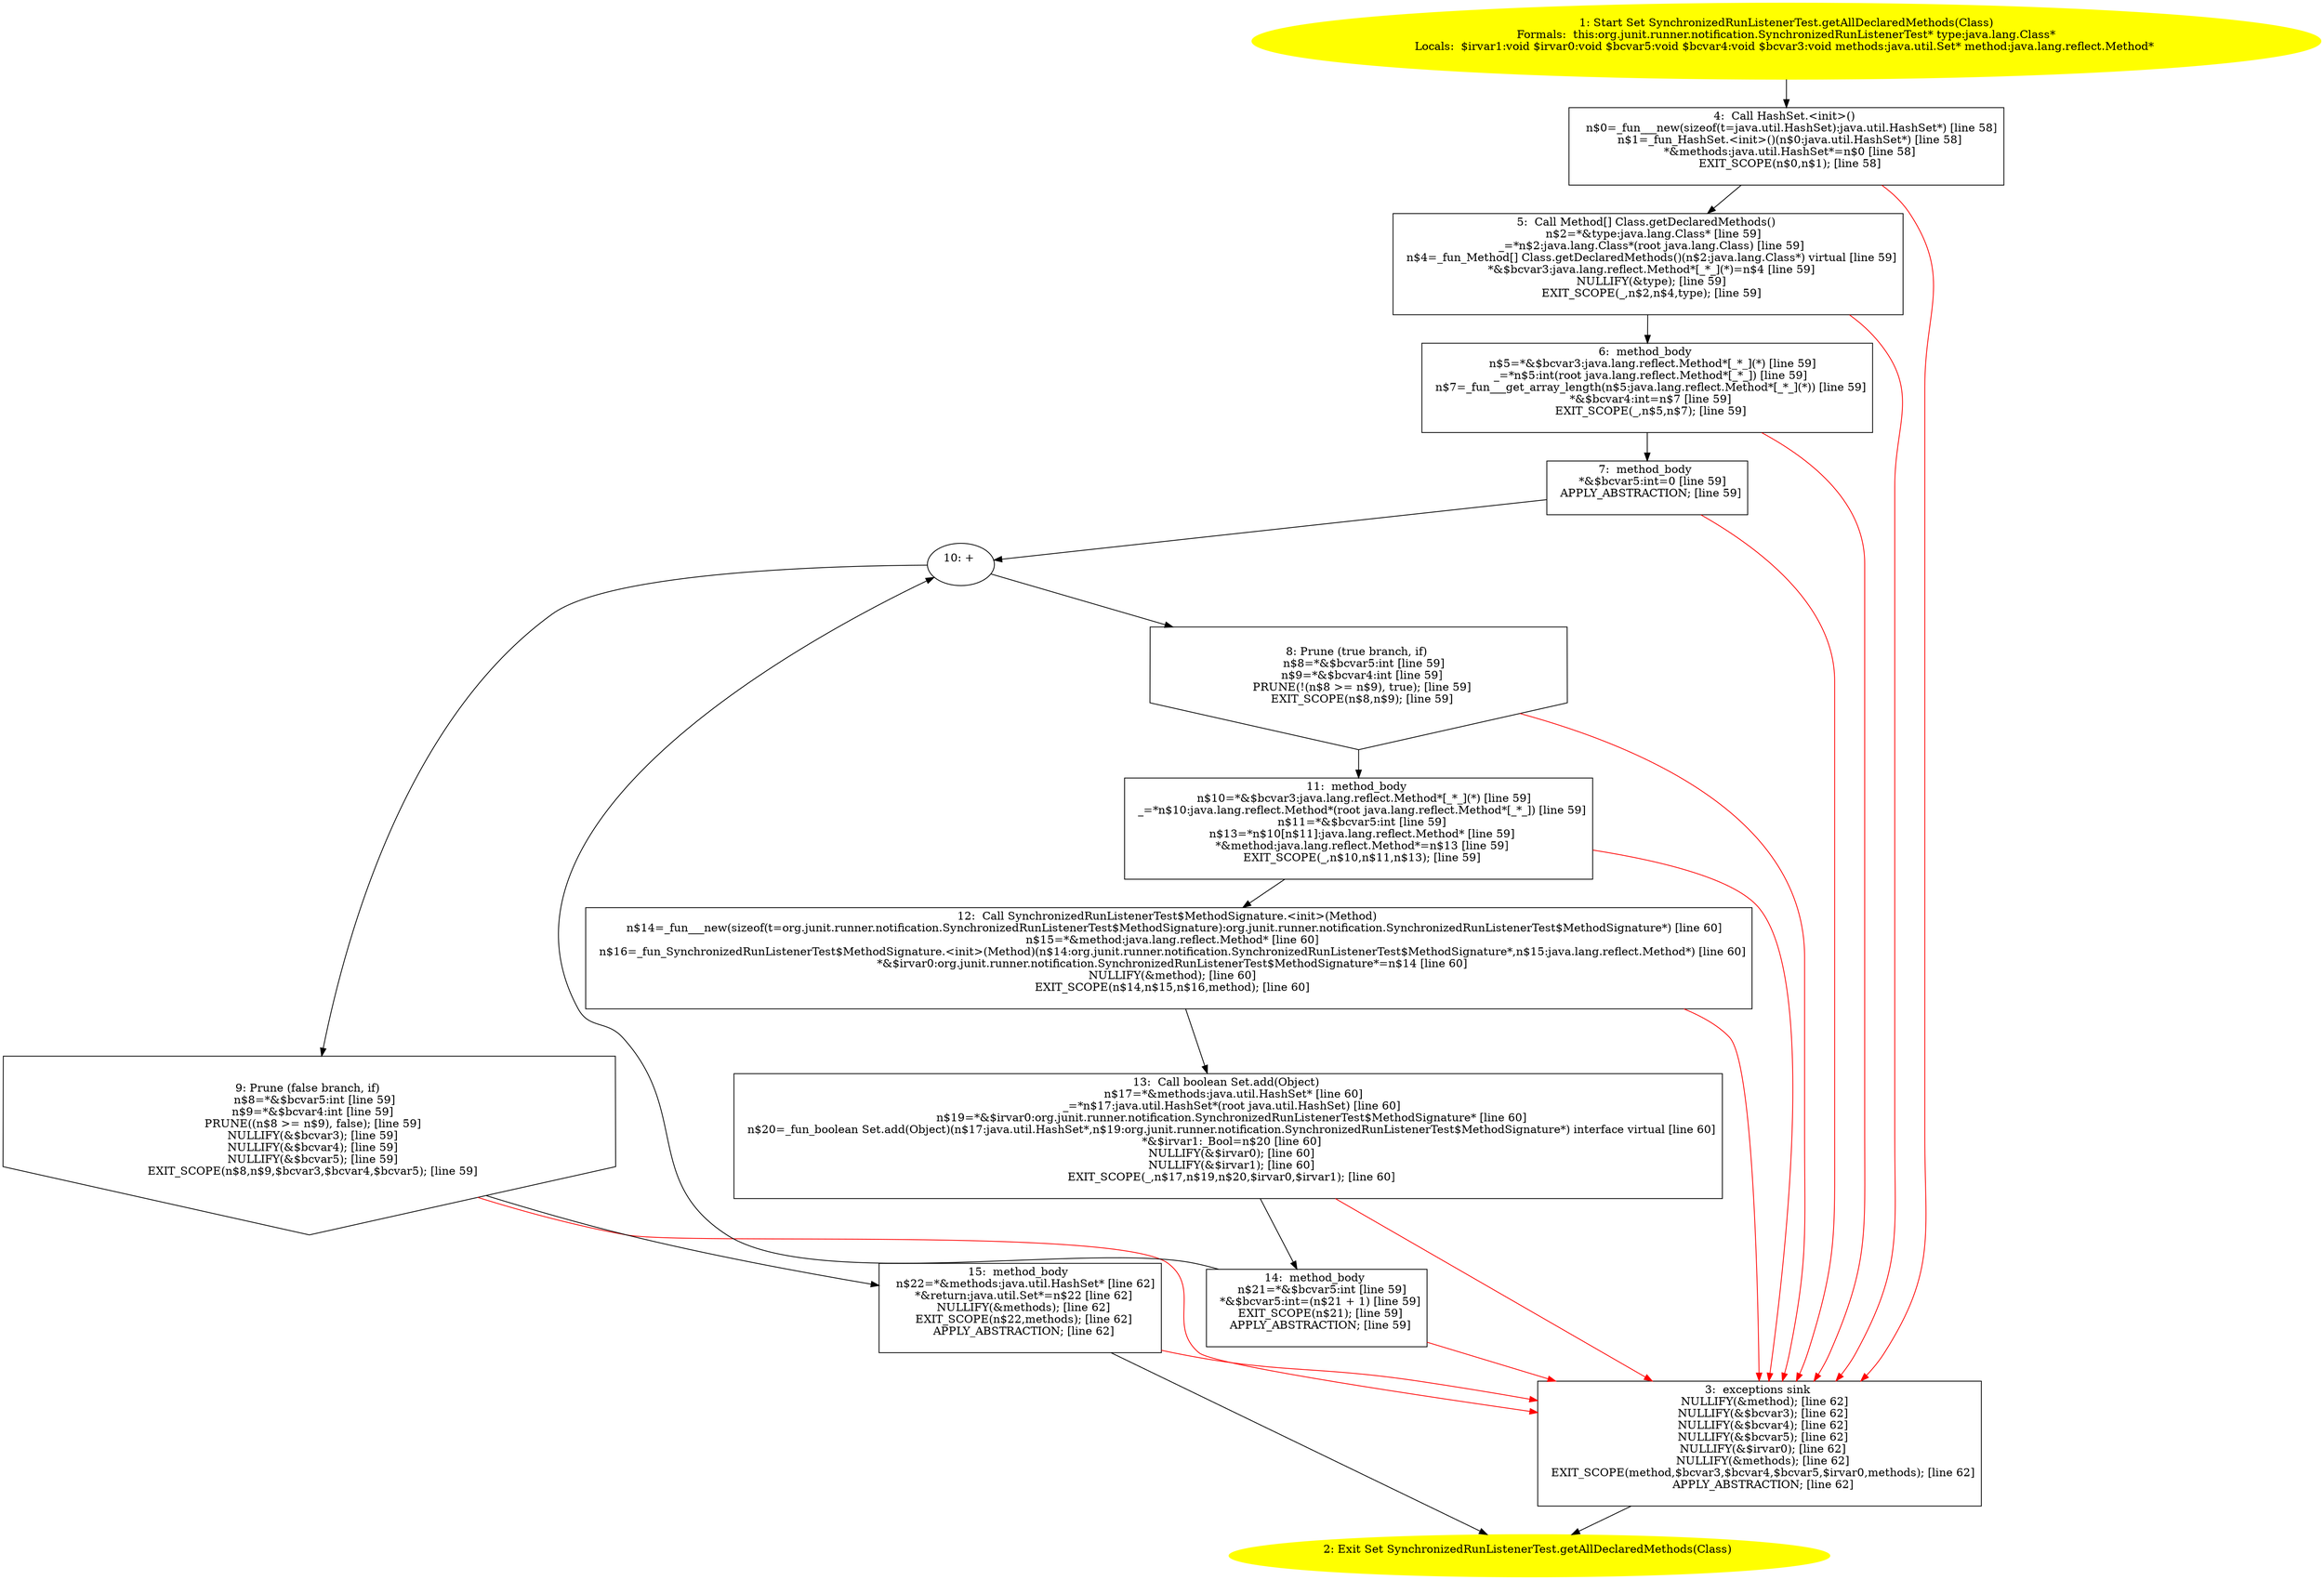 /* @generated */
digraph cfg {
"org.junit.runner.notification.SynchronizedRunListenerTest.getAllDeclaredMethods(java.lang.Class):jav.cdac4790aed71953c8fb35a518faa71b_1" [label="1: Start Set SynchronizedRunListenerTest.getAllDeclaredMethods(Class)\nFormals:  this:org.junit.runner.notification.SynchronizedRunListenerTest* type:java.lang.Class*\nLocals:  $irvar1:void $irvar0:void $bcvar5:void $bcvar4:void $bcvar3:void methods:java.util.Set* method:java.lang.reflect.Method* \n  " color=yellow style=filled]
	

	 "org.junit.runner.notification.SynchronizedRunListenerTest.getAllDeclaredMethods(java.lang.Class):jav.cdac4790aed71953c8fb35a518faa71b_1" -> "org.junit.runner.notification.SynchronizedRunListenerTest.getAllDeclaredMethods(java.lang.Class):jav.cdac4790aed71953c8fb35a518faa71b_4" ;
"org.junit.runner.notification.SynchronizedRunListenerTest.getAllDeclaredMethods(java.lang.Class):jav.cdac4790aed71953c8fb35a518faa71b_2" [label="2: Exit Set SynchronizedRunListenerTest.getAllDeclaredMethods(Class) \n  " color=yellow style=filled]
	

"org.junit.runner.notification.SynchronizedRunListenerTest.getAllDeclaredMethods(java.lang.Class):jav.cdac4790aed71953c8fb35a518faa71b_3" [label="3:  exceptions sink \n   NULLIFY(&method); [line 62]\n  NULLIFY(&$bcvar3); [line 62]\n  NULLIFY(&$bcvar4); [line 62]\n  NULLIFY(&$bcvar5); [line 62]\n  NULLIFY(&$irvar0); [line 62]\n  NULLIFY(&methods); [line 62]\n  EXIT_SCOPE(method,$bcvar3,$bcvar4,$bcvar5,$irvar0,methods); [line 62]\n  APPLY_ABSTRACTION; [line 62]\n " shape="box"]
	

	 "org.junit.runner.notification.SynchronizedRunListenerTest.getAllDeclaredMethods(java.lang.Class):jav.cdac4790aed71953c8fb35a518faa71b_3" -> "org.junit.runner.notification.SynchronizedRunListenerTest.getAllDeclaredMethods(java.lang.Class):jav.cdac4790aed71953c8fb35a518faa71b_2" ;
"org.junit.runner.notification.SynchronizedRunListenerTest.getAllDeclaredMethods(java.lang.Class):jav.cdac4790aed71953c8fb35a518faa71b_4" [label="4:  Call HashSet.<init>() \n   n$0=_fun___new(sizeof(t=java.util.HashSet):java.util.HashSet*) [line 58]\n  n$1=_fun_HashSet.<init>()(n$0:java.util.HashSet*) [line 58]\n  *&methods:java.util.HashSet*=n$0 [line 58]\n  EXIT_SCOPE(n$0,n$1); [line 58]\n " shape="box"]
	

	 "org.junit.runner.notification.SynchronizedRunListenerTest.getAllDeclaredMethods(java.lang.Class):jav.cdac4790aed71953c8fb35a518faa71b_4" -> "org.junit.runner.notification.SynchronizedRunListenerTest.getAllDeclaredMethods(java.lang.Class):jav.cdac4790aed71953c8fb35a518faa71b_5" ;
	 "org.junit.runner.notification.SynchronizedRunListenerTest.getAllDeclaredMethods(java.lang.Class):jav.cdac4790aed71953c8fb35a518faa71b_4" -> "org.junit.runner.notification.SynchronizedRunListenerTest.getAllDeclaredMethods(java.lang.Class):jav.cdac4790aed71953c8fb35a518faa71b_3" [color="red" ];
"org.junit.runner.notification.SynchronizedRunListenerTest.getAllDeclaredMethods(java.lang.Class):jav.cdac4790aed71953c8fb35a518faa71b_5" [label="5:  Call Method[] Class.getDeclaredMethods() \n   n$2=*&type:java.lang.Class* [line 59]\n  _=*n$2:java.lang.Class*(root java.lang.Class) [line 59]\n  n$4=_fun_Method[] Class.getDeclaredMethods()(n$2:java.lang.Class*) virtual [line 59]\n  *&$bcvar3:java.lang.reflect.Method*[_*_](*)=n$4 [line 59]\n  NULLIFY(&type); [line 59]\n  EXIT_SCOPE(_,n$2,n$4,type); [line 59]\n " shape="box"]
	

	 "org.junit.runner.notification.SynchronizedRunListenerTest.getAllDeclaredMethods(java.lang.Class):jav.cdac4790aed71953c8fb35a518faa71b_5" -> "org.junit.runner.notification.SynchronizedRunListenerTest.getAllDeclaredMethods(java.lang.Class):jav.cdac4790aed71953c8fb35a518faa71b_6" ;
	 "org.junit.runner.notification.SynchronizedRunListenerTest.getAllDeclaredMethods(java.lang.Class):jav.cdac4790aed71953c8fb35a518faa71b_5" -> "org.junit.runner.notification.SynchronizedRunListenerTest.getAllDeclaredMethods(java.lang.Class):jav.cdac4790aed71953c8fb35a518faa71b_3" [color="red" ];
"org.junit.runner.notification.SynchronizedRunListenerTest.getAllDeclaredMethods(java.lang.Class):jav.cdac4790aed71953c8fb35a518faa71b_6" [label="6:  method_body \n   n$5=*&$bcvar3:java.lang.reflect.Method*[_*_](*) [line 59]\n  _=*n$5:int(root java.lang.reflect.Method*[_*_]) [line 59]\n  n$7=_fun___get_array_length(n$5:java.lang.reflect.Method*[_*_](*)) [line 59]\n  *&$bcvar4:int=n$7 [line 59]\n  EXIT_SCOPE(_,n$5,n$7); [line 59]\n " shape="box"]
	

	 "org.junit.runner.notification.SynchronizedRunListenerTest.getAllDeclaredMethods(java.lang.Class):jav.cdac4790aed71953c8fb35a518faa71b_6" -> "org.junit.runner.notification.SynchronizedRunListenerTest.getAllDeclaredMethods(java.lang.Class):jav.cdac4790aed71953c8fb35a518faa71b_7" ;
	 "org.junit.runner.notification.SynchronizedRunListenerTest.getAllDeclaredMethods(java.lang.Class):jav.cdac4790aed71953c8fb35a518faa71b_6" -> "org.junit.runner.notification.SynchronizedRunListenerTest.getAllDeclaredMethods(java.lang.Class):jav.cdac4790aed71953c8fb35a518faa71b_3" [color="red" ];
"org.junit.runner.notification.SynchronizedRunListenerTest.getAllDeclaredMethods(java.lang.Class):jav.cdac4790aed71953c8fb35a518faa71b_7" [label="7:  method_body \n   *&$bcvar5:int=0 [line 59]\n  APPLY_ABSTRACTION; [line 59]\n " shape="box"]
	

	 "org.junit.runner.notification.SynchronizedRunListenerTest.getAllDeclaredMethods(java.lang.Class):jav.cdac4790aed71953c8fb35a518faa71b_7" -> "org.junit.runner.notification.SynchronizedRunListenerTest.getAllDeclaredMethods(java.lang.Class):jav.cdac4790aed71953c8fb35a518faa71b_10" ;
	 "org.junit.runner.notification.SynchronizedRunListenerTest.getAllDeclaredMethods(java.lang.Class):jav.cdac4790aed71953c8fb35a518faa71b_7" -> "org.junit.runner.notification.SynchronizedRunListenerTest.getAllDeclaredMethods(java.lang.Class):jav.cdac4790aed71953c8fb35a518faa71b_3" [color="red" ];
"org.junit.runner.notification.SynchronizedRunListenerTest.getAllDeclaredMethods(java.lang.Class):jav.cdac4790aed71953c8fb35a518faa71b_8" [label="8: Prune (true branch, if) \n   n$8=*&$bcvar5:int [line 59]\n  n$9=*&$bcvar4:int [line 59]\n  PRUNE(!(n$8 >= n$9), true); [line 59]\n  EXIT_SCOPE(n$8,n$9); [line 59]\n " shape="invhouse"]
	

	 "org.junit.runner.notification.SynchronizedRunListenerTest.getAllDeclaredMethods(java.lang.Class):jav.cdac4790aed71953c8fb35a518faa71b_8" -> "org.junit.runner.notification.SynchronizedRunListenerTest.getAllDeclaredMethods(java.lang.Class):jav.cdac4790aed71953c8fb35a518faa71b_11" ;
	 "org.junit.runner.notification.SynchronizedRunListenerTest.getAllDeclaredMethods(java.lang.Class):jav.cdac4790aed71953c8fb35a518faa71b_8" -> "org.junit.runner.notification.SynchronizedRunListenerTest.getAllDeclaredMethods(java.lang.Class):jav.cdac4790aed71953c8fb35a518faa71b_3" [color="red" ];
"org.junit.runner.notification.SynchronizedRunListenerTest.getAllDeclaredMethods(java.lang.Class):jav.cdac4790aed71953c8fb35a518faa71b_9" [label="9: Prune (false branch, if) \n   n$8=*&$bcvar5:int [line 59]\n  n$9=*&$bcvar4:int [line 59]\n  PRUNE((n$8 >= n$9), false); [line 59]\n  NULLIFY(&$bcvar3); [line 59]\n  NULLIFY(&$bcvar4); [line 59]\n  NULLIFY(&$bcvar5); [line 59]\n  EXIT_SCOPE(n$8,n$9,$bcvar3,$bcvar4,$bcvar5); [line 59]\n " shape="invhouse"]
	

	 "org.junit.runner.notification.SynchronizedRunListenerTest.getAllDeclaredMethods(java.lang.Class):jav.cdac4790aed71953c8fb35a518faa71b_9" -> "org.junit.runner.notification.SynchronizedRunListenerTest.getAllDeclaredMethods(java.lang.Class):jav.cdac4790aed71953c8fb35a518faa71b_15" ;
	 "org.junit.runner.notification.SynchronizedRunListenerTest.getAllDeclaredMethods(java.lang.Class):jav.cdac4790aed71953c8fb35a518faa71b_9" -> "org.junit.runner.notification.SynchronizedRunListenerTest.getAllDeclaredMethods(java.lang.Class):jav.cdac4790aed71953c8fb35a518faa71b_3" [color="red" ];
"org.junit.runner.notification.SynchronizedRunListenerTest.getAllDeclaredMethods(java.lang.Class):jav.cdac4790aed71953c8fb35a518faa71b_10" [label="10: + \n  " ]
	

	 "org.junit.runner.notification.SynchronizedRunListenerTest.getAllDeclaredMethods(java.lang.Class):jav.cdac4790aed71953c8fb35a518faa71b_10" -> "org.junit.runner.notification.SynchronizedRunListenerTest.getAllDeclaredMethods(java.lang.Class):jav.cdac4790aed71953c8fb35a518faa71b_8" ;
	 "org.junit.runner.notification.SynchronizedRunListenerTest.getAllDeclaredMethods(java.lang.Class):jav.cdac4790aed71953c8fb35a518faa71b_10" -> "org.junit.runner.notification.SynchronizedRunListenerTest.getAllDeclaredMethods(java.lang.Class):jav.cdac4790aed71953c8fb35a518faa71b_9" ;
"org.junit.runner.notification.SynchronizedRunListenerTest.getAllDeclaredMethods(java.lang.Class):jav.cdac4790aed71953c8fb35a518faa71b_11" [label="11:  method_body \n   n$10=*&$bcvar3:java.lang.reflect.Method*[_*_](*) [line 59]\n  _=*n$10:java.lang.reflect.Method*(root java.lang.reflect.Method*[_*_]) [line 59]\n  n$11=*&$bcvar5:int [line 59]\n  n$13=*n$10[n$11]:java.lang.reflect.Method* [line 59]\n  *&method:java.lang.reflect.Method*=n$13 [line 59]\n  EXIT_SCOPE(_,n$10,n$11,n$13); [line 59]\n " shape="box"]
	

	 "org.junit.runner.notification.SynchronizedRunListenerTest.getAllDeclaredMethods(java.lang.Class):jav.cdac4790aed71953c8fb35a518faa71b_11" -> "org.junit.runner.notification.SynchronizedRunListenerTest.getAllDeclaredMethods(java.lang.Class):jav.cdac4790aed71953c8fb35a518faa71b_12" ;
	 "org.junit.runner.notification.SynchronizedRunListenerTest.getAllDeclaredMethods(java.lang.Class):jav.cdac4790aed71953c8fb35a518faa71b_11" -> "org.junit.runner.notification.SynchronizedRunListenerTest.getAllDeclaredMethods(java.lang.Class):jav.cdac4790aed71953c8fb35a518faa71b_3" [color="red" ];
"org.junit.runner.notification.SynchronizedRunListenerTest.getAllDeclaredMethods(java.lang.Class):jav.cdac4790aed71953c8fb35a518faa71b_12" [label="12:  Call SynchronizedRunListenerTest$MethodSignature.<init>(Method) \n   n$14=_fun___new(sizeof(t=org.junit.runner.notification.SynchronizedRunListenerTest$MethodSignature):org.junit.runner.notification.SynchronizedRunListenerTest$MethodSignature*) [line 60]\n  n$15=*&method:java.lang.reflect.Method* [line 60]\n  n$16=_fun_SynchronizedRunListenerTest$MethodSignature.<init>(Method)(n$14:org.junit.runner.notification.SynchronizedRunListenerTest$MethodSignature*,n$15:java.lang.reflect.Method*) [line 60]\n  *&$irvar0:org.junit.runner.notification.SynchronizedRunListenerTest$MethodSignature*=n$14 [line 60]\n  NULLIFY(&method); [line 60]\n  EXIT_SCOPE(n$14,n$15,n$16,method); [line 60]\n " shape="box"]
	

	 "org.junit.runner.notification.SynchronizedRunListenerTest.getAllDeclaredMethods(java.lang.Class):jav.cdac4790aed71953c8fb35a518faa71b_12" -> "org.junit.runner.notification.SynchronizedRunListenerTest.getAllDeclaredMethods(java.lang.Class):jav.cdac4790aed71953c8fb35a518faa71b_13" ;
	 "org.junit.runner.notification.SynchronizedRunListenerTest.getAllDeclaredMethods(java.lang.Class):jav.cdac4790aed71953c8fb35a518faa71b_12" -> "org.junit.runner.notification.SynchronizedRunListenerTest.getAllDeclaredMethods(java.lang.Class):jav.cdac4790aed71953c8fb35a518faa71b_3" [color="red" ];
"org.junit.runner.notification.SynchronizedRunListenerTest.getAllDeclaredMethods(java.lang.Class):jav.cdac4790aed71953c8fb35a518faa71b_13" [label="13:  Call boolean Set.add(Object) \n   n$17=*&methods:java.util.HashSet* [line 60]\n  _=*n$17:java.util.HashSet*(root java.util.HashSet) [line 60]\n  n$19=*&$irvar0:org.junit.runner.notification.SynchronizedRunListenerTest$MethodSignature* [line 60]\n  n$20=_fun_boolean Set.add(Object)(n$17:java.util.HashSet*,n$19:org.junit.runner.notification.SynchronizedRunListenerTest$MethodSignature*) interface virtual [line 60]\n  *&$irvar1:_Bool=n$20 [line 60]\n  NULLIFY(&$irvar0); [line 60]\n  NULLIFY(&$irvar1); [line 60]\n  EXIT_SCOPE(_,n$17,n$19,n$20,$irvar0,$irvar1); [line 60]\n " shape="box"]
	

	 "org.junit.runner.notification.SynchronizedRunListenerTest.getAllDeclaredMethods(java.lang.Class):jav.cdac4790aed71953c8fb35a518faa71b_13" -> "org.junit.runner.notification.SynchronizedRunListenerTest.getAllDeclaredMethods(java.lang.Class):jav.cdac4790aed71953c8fb35a518faa71b_14" ;
	 "org.junit.runner.notification.SynchronizedRunListenerTest.getAllDeclaredMethods(java.lang.Class):jav.cdac4790aed71953c8fb35a518faa71b_13" -> "org.junit.runner.notification.SynchronizedRunListenerTest.getAllDeclaredMethods(java.lang.Class):jav.cdac4790aed71953c8fb35a518faa71b_3" [color="red" ];
"org.junit.runner.notification.SynchronizedRunListenerTest.getAllDeclaredMethods(java.lang.Class):jav.cdac4790aed71953c8fb35a518faa71b_14" [label="14:  method_body \n   n$21=*&$bcvar5:int [line 59]\n  *&$bcvar5:int=(n$21 + 1) [line 59]\n  EXIT_SCOPE(n$21); [line 59]\n  APPLY_ABSTRACTION; [line 59]\n " shape="box"]
	

	 "org.junit.runner.notification.SynchronizedRunListenerTest.getAllDeclaredMethods(java.lang.Class):jav.cdac4790aed71953c8fb35a518faa71b_14" -> "org.junit.runner.notification.SynchronizedRunListenerTest.getAllDeclaredMethods(java.lang.Class):jav.cdac4790aed71953c8fb35a518faa71b_10" ;
	 "org.junit.runner.notification.SynchronizedRunListenerTest.getAllDeclaredMethods(java.lang.Class):jav.cdac4790aed71953c8fb35a518faa71b_14" -> "org.junit.runner.notification.SynchronizedRunListenerTest.getAllDeclaredMethods(java.lang.Class):jav.cdac4790aed71953c8fb35a518faa71b_3" [color="red" ];
"org.junit.runner.notification.SynchronizedRunListenerTest.getAllDeclaredMethods(java.lang.Class):jav.cdac4790aed71953c8fb35a518faa71b_15" [label="15:  method_body \n   n$22=*&methods:java.util.HashSet* [line 62]\n  *&return:java.util.Set*=n$22 [line 62]\n  NULLIFY(&methods); [line 62]\n  EXIT_SCOPE(n$22,methods); [line 62]\n  APPLY_ABSTRACTION; [line 62]\n " shape="box"]
	

	 "org.junit.runner.notification.SynchronizedRunListenerTest.getAllDeclaredMethods(java.lang.Class):jav.cdac4790aed71953c8fb35a518faa71b_15" -> "org.junit.runner.notification.SynchronizedRunListenerTest.getAllDeclaredMethods(java.lang.Class):jav.cdac4790aed71953c8fb35a518faa71b_2" ;
	 "org.junit.runner.notification.SynchronizedRunListenerTest.getAllDeclaredMethods(java.lang.Class):jav.cdac4790aed71953c8fb35a518faa71b_15" -> "org.junit.runner.notification.SynchronizedRunListenerTest.getAllDeclaredMethods(java.lang.Class):jav.cdac4790aed71953c8fb35a518faa71b_3" [color="red" ];
}

